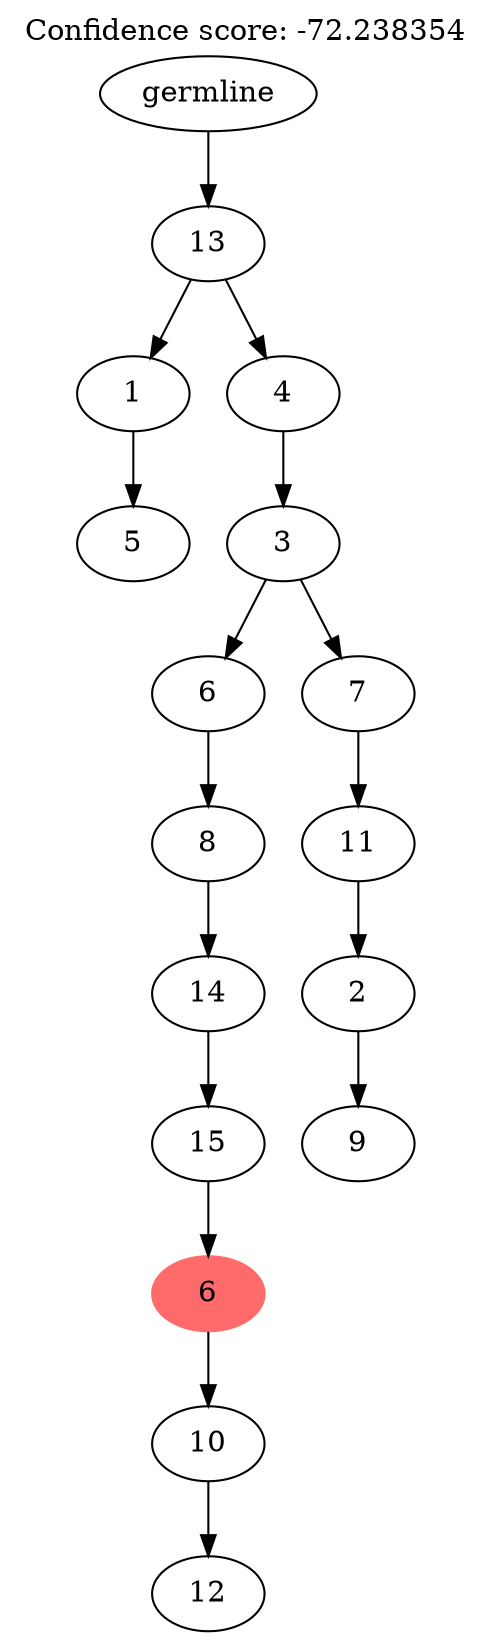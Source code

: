 digraph g {
	"15" -> "16";
	"16" [label="5"];
	"13" -> "14";
	"14" [label="12"];
	"12" -> "13";
	"13" [label="10"];
	"11" -> "12";
	"12" [color=indianred1, style=filled, label="6"];
	"10" -> "11";
	"11" [label="15"];
	"9" -> "10";
	"10" [label="14"];
	"8" -> "9";
	"9" [label="8"];
	"6" -> "7";
	"7" [label="9"];
	"5" -> "6";
	"6" [label="2"];
	"4" -> "5";
	"5" [label="11"];
	"3" -> "4";
	"4" [label="7"];
	"3" -> "8";
	"8" [label="6"];
	"2" -> "3";
	"3" [label="3"];
	"1" -> "2";
	"2" [label="4"];
	"1" -> "15";
	"15" [label="1"];
	"0" -> "1";
	"1" [label="13"];
	"0" [label="germline"];
	labelloc="t";
	label="Confidence score: -72.238354";
}
